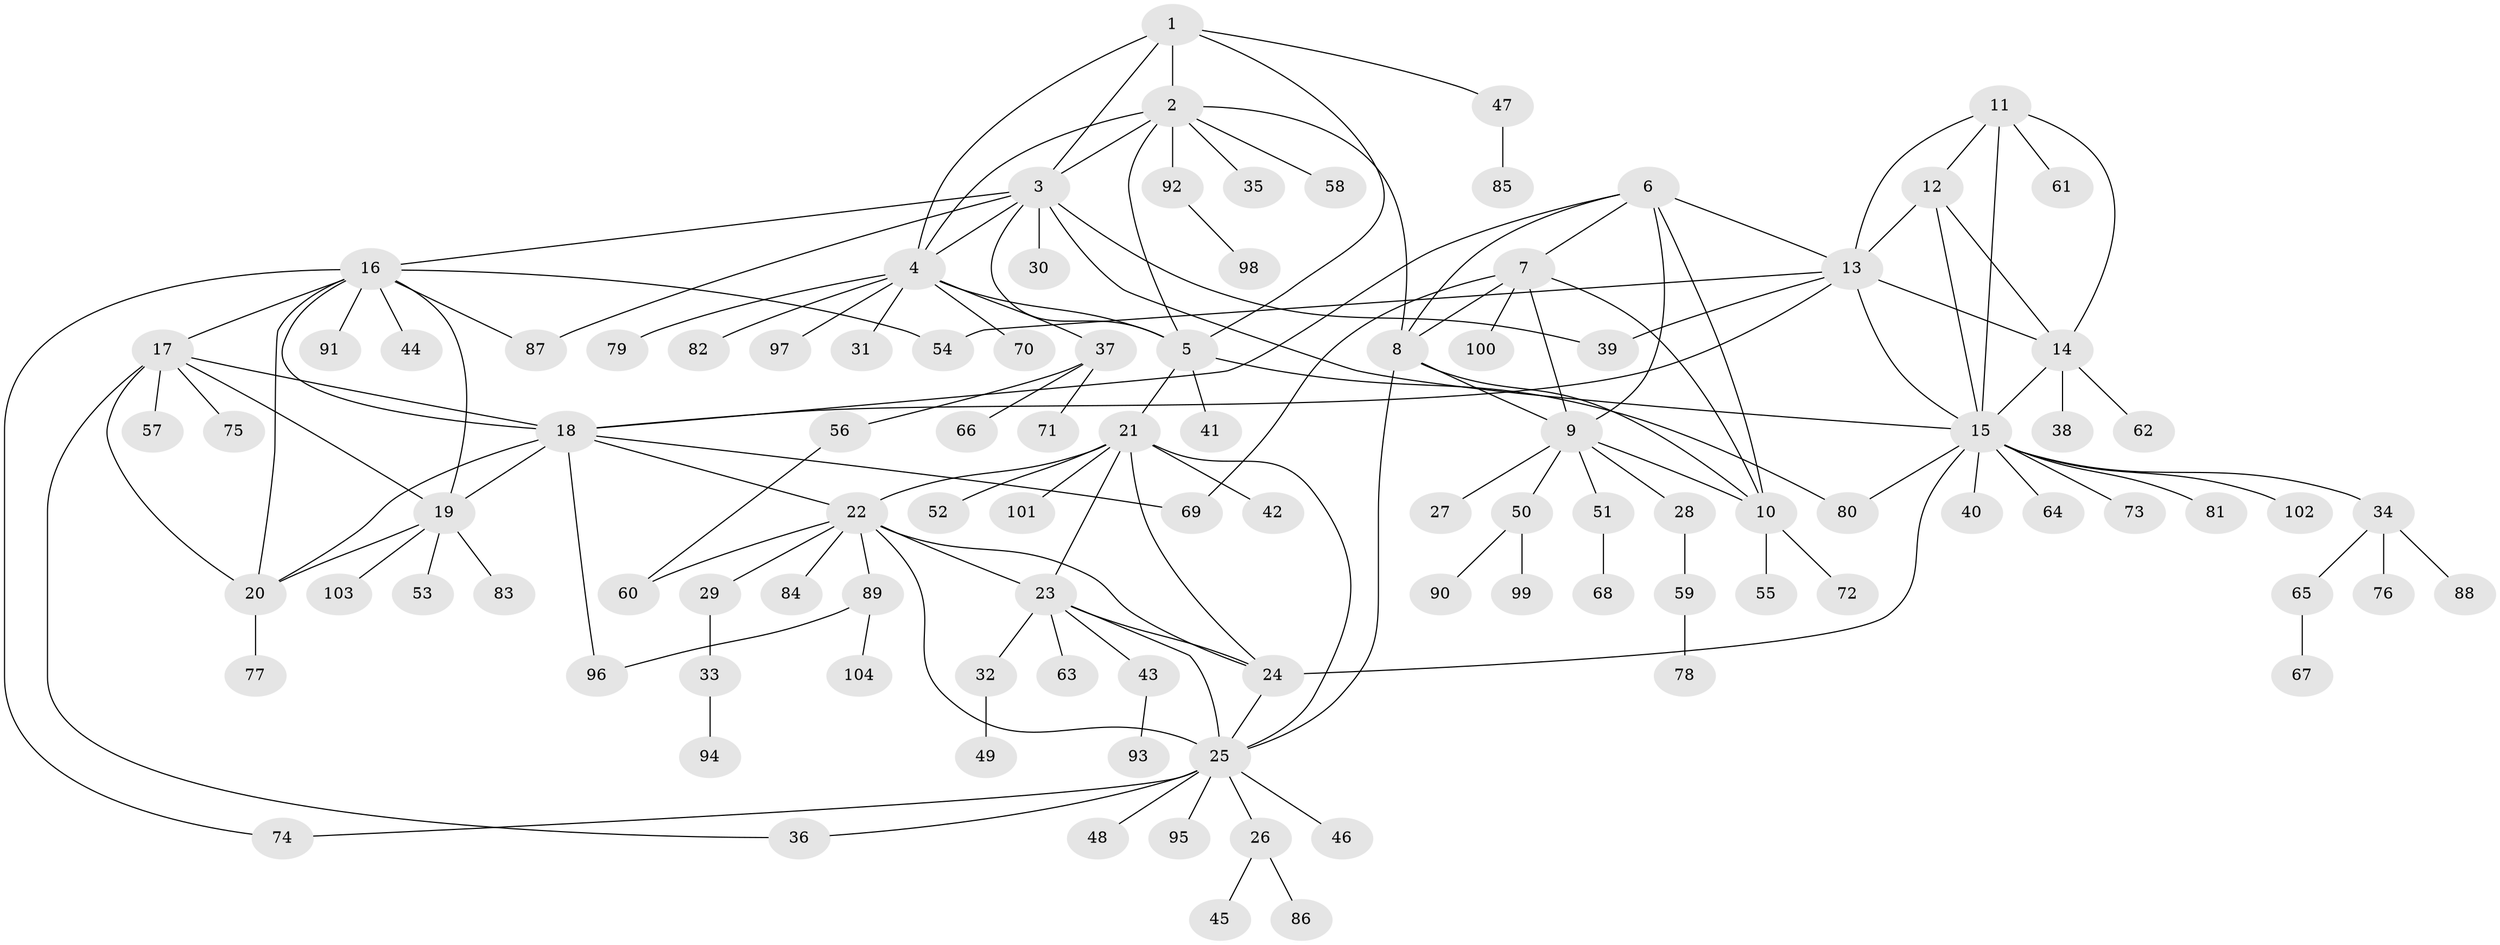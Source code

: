 // Generated by graph-tools (version 1.1) at 2025/54/03/09/25 04:54:49]
// undirected, 104 vertices, 148 edges
graph export_dot {
graph [start="1"]
  node [color=gray90,style=filled];
  1;
  2;
  3;
  4;
  5;
  6;
  7;
  8;
  9;
  10;
  11;
  12;
  13;
  14;
  15;
  16;
  17;
  18;
  19;
  20;
  21;
  22;
  23;
  24;
  25;
  26;
  27;
  28;
  29;
  30;
  31;
  32;
  33;
  34;
  35;
  36;
  37;
  38;
  39;
  40;
  41;
  42;
  43;
  44;
  45;
  46;
  47;
  48;
  49;
  50;
  51;
  52;
  53;
  54;
  55;
  56;
  57;
  58;
  59;
  60;
  61;
  62;
  63;
  64;
  65;
  66;
  67;
  68;
  69;
  70;
  71;
  72;
  73;
  74;
  75;
  76;
  77;
  78;
  79;
  80;
  81;
  82;
  83;
  84;
  85;
  86;
  87;
  88;
  89;
  90;
  91;
  92;
  93;
  94;
  95;
  96;
  97;
  98;
  99;
  100;
  101;
  102;
  103;
  104;
  1 -- 2;
  1 -- 3;
  1 -- 4;
  1 -- 5;
  1 -- 47;
  2 -- 3;
  2 -- 4;
  2 -- 5;
  2 -- 8;
  2 -- 35;
  2 -- 58;
  2 -- 92;
  3 -- 4;
  3 -- 5;
  3 -- 15;
  3 -- 16;
  3 -- 30;
  3 -- 39;
  3 -- 87;
  4 -- 5;
  4 -- 31;
  4 -- 37;
  4 -- 70;
  4 -- 79;
  4 -- 82;
  4 -- 97;
  5 -- 21;
  5 -- 41;
  5 -- 80;
  6 -- 7;
  6 -- 8;
  6 -- 9;
  6 -- 10;
  6 -- 13;
  6 -- 18;
  7 -- 8;
  7 -- 9;
  7 -- 10;
  7 -- 69;
  7 -- 100;
  8 -- 9;
  8 -- 10;
  8 -- 25;
  9 -- 10;
  9 -- 27;
  9 -- 28;
  9 -- 50;
  9 -- 51;
  10 -- 55;
  10 -- 72;
  11 -- 12;
  11 -- 13;
  11 -- 14;
  11 -- 15;
  11 -- 61;
  12 -- 13;
  12 -- 14;
  12 -- 15;
  13 -- 14;
  13 -- 15;
  13 -- 18;
  13 -- 39;
  13 -- 54;
  14 -- 15;
  14 -- 38;
  14 -- 62;
  15 -- 24;
  15 -- 34;
  15 -- 40;
  15 -- 64;
  15 -- 73;
  15 -- 80;
  15 -- 81;
  15 -- 102;
  16 -- 17;
  16 -- 18;
  16 -- 19;
  16 -- 20;
  16 -- 44;
  16 -- 54;
  16 -- 74;
  16 -- 87;
  16 -- 91;
  17 -- 18;
  17 -- 19;
  17 -- 20;
  17 -- 36;
  17 -- 57;
  17 -- 75;
  18 -- 19;
  18 -- 20;
  18 -- 22;
  18 -- 69;
  18 -- 96;
  19 -- 20;
  19 -- 53;
  19 -- 83;
  19 -- 103;
  20 -- 77;
  21 -- 22;
  21 -- 23;
  21 -- 24;
  21 -- 25;
  21 -- 42;
  21 -- 52;
  21 -- 101;
  22 -- 23;
  22 -- 24;
  22 -- 25;
  22 -- 29;
  22 -- 60;
  22 -- 84;
  22 -- 89;
  23 -- 24;
  23 -- 25;
  23 -- 32;
  23 -- 43;
  23 -- 63;
  24 -- 25;
  25 -- 26;
  25 -- 36;
  25 -- 46;
  25 -- 48;
  25 -- 74;
  25 -- 95;
  26 -- 45;
  26 -- 86;
  28 -- 59;
  29 -- 33;
  32 -- 49;
  33 -- 94;
  34 -- 65;
  34 -- 76;
  34 -- 88;
  37 -- 56;
  37 -- 66;
  37 -- 71;
  43 -- 93;
  47 -- 85;
  50 -- 90;
  50 -- 99;
  51 -- 68;
  56 -- 60;
  59 -- 78;
  65 -- 67;
  89 -- 96;
  89 -- 104;
  92 -- 98;
}
